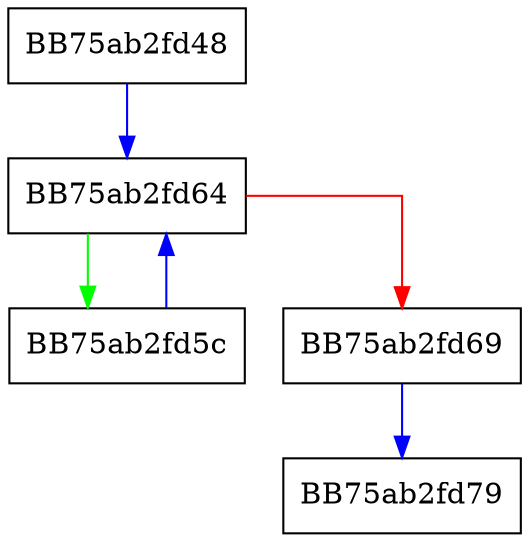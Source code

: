 digraph SetAllStatus {
  node [shape="box"];
  graph [splines=ortho];
  BB75ab2fd48 -> BB75ab2fd64 [color="blue"];
  BB75ab2fd5c -> BB75ab2fd64 [color="blue"];
  BB75ab2fd64 -> BB75ab2fd5c [color="green"];
  BB75ab2fd64 -> BB75ab2fd69 [color="red"];
  BB75ab2fd69 -> BB75ab2fd79 [color="blue"];
}